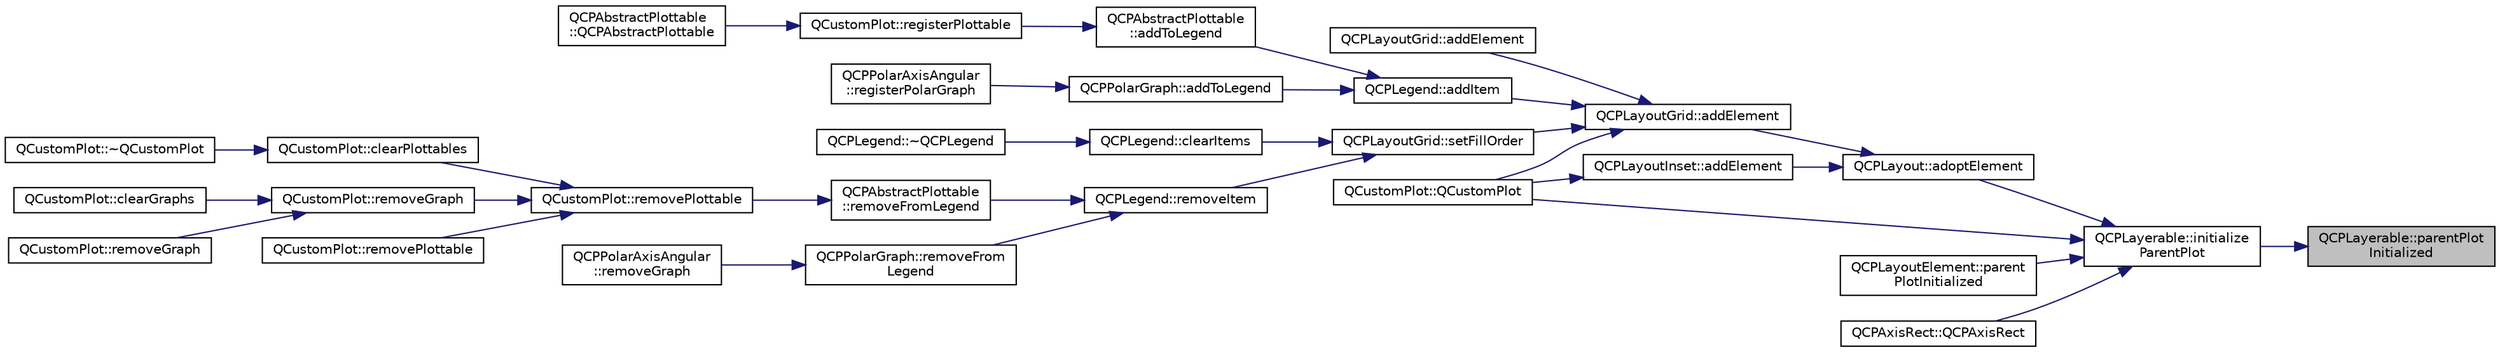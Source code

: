 digraph "QCPLayerable::parentPlotInitialized"
{
 // LATEX_PDF_SIZE
  edge [fontname="Helvetica",fontsize="10",labelfontname="Helvetica",labelfontsize="10"];
  node [fontname="Helvetica",fontsize="10",shape=record];
  rankdir="RL";
  Node1 [label="QCPLayerable::parentPlot\lInitialized",height=0.2,width=0.4,color="black", fillcolor="grey75", style="filled", fontcolor="black",tooltip=" "];
  Node1 -> Node2 [dir="back",color="midnightblue",fontsize="10",style="solid",fontname="Helvetica"];
  Node2 [label="QCPLayerable::initialize\lParentPlot",height=0.2,width=0.4,color="black", fillcolor="white", style="filled",URL="$classQCPLayerable.html#a8cbe5a0c9a5674249982f5ca5f8e02bc",tooltip=" "];
  Node2 -> Node3 [dir="back",color="midnightblue",fontsize="10",style="solid",fontname="Helvetica"];
  Node3 [label="QCPLayout::adoptElement",height=0.2,width=0.4,color="black", fillcolor="white", style="filled",URL="$classQCPLayout.html#af6dbbc24156a808da29cd1ec031729a3",tooltip=" "];
  Node3 -> Node4 [dir="back",color="midnightblue",fontsize="10",style="solid",fontname="Helvetica"];
  Node4 [label="QCPLayoutGrid::addElement",height=0.2,width=0.4,color="black", fillcolor="white", style="filled",URL="$classQCPLayoutGrid.html#adff1a2ca691ed83d2d24a4cd1fe17012",tooltip=" "];
  Node4 -> Node5 [dir="back",color="midnightblue",fontsize="10",style="solid",fontname="Helvetica"];
  Node5 [label="QCPLayoutGrid::addElement",height=0.2,width=0.4,color="black", fillcolor="white", style="filled",URL="$classQCPLayoutGrid.html#a4c44025dd25acd27e053cadfd448ad7b",tooltip=" "];
  Node4 -> Node6 [dir="back",color="midnightblue",fontsize="10",style="solid",fontname="Helvetica"];
  Node6 [label="QCPLegend::addItem",height=0.2,width=0.4,color="black", fillcolor="white", style="filled",URL="$classQCPLegend.html#a3ab274de52d2951faea45a6d975e6b3f",tooltip=" "];
  Node6 -> Node7 [dir="back",color="midnightblue",fontsize="10",style="solid",fontname="Helvetica"];
  Node7 [label="QCPAbstractPlottable\l::addToLegend",height=0.2,width=0.4,color="black", fillcolor="white", style="filled",URL="$classQCPAbstractPlottable.html#aa64e93cb5b606d8110d2cc0a349bb30f",tooltip=" "];
  Node7 -> Node8 [dir="back",color="midnightblue",fontsize="10",style="solid",fontname="Helvetica"];
  Node8 [label="QCustomPlot::registerPlottable",height=0.2,width=0.4,color="black", fillcolor="white", style="filled",URL="$classQCustomPlot.html#aeba7733bb9fadfb5a375b3f40de9e58a",tooltip=" "];
  Node8 -> Node9 [dir="back",color="midnightblue",fontsize="10",style="solid",fontname="Helvetica"];
  Node9 [label="QCPAbstractPlottable\l::QCPAbstractPlottable",height=0.2,width=0.4,color="black", fillcolor="white", style="filled",URL="$classQCPAbstractPlottable.html#af78a036e40db6f53a31abadc5323715a",tooltip=" "];
  Node6 -> Node10 [dir="back",color="midnightblue",fontsize="10",style="solid",fontname="Helvetica"];
  Node10 [label="QCPPolarGraph::addToLegend",height=0.2,width=0.4,color="black", fillcolor="white", style="filled",URL="$classQCPPolarGraph.html#a5b4eec96f4d64692ea9e66cede0314df",tooltip=" "];
  Node10 -> Node11 [dir="back",color="midnightblue",fontsize="10",style="solid",fontname="Helvetica"];
  Node11 [label="QCPPolarAxisAngular\l::registerPolarGraph",height=0.2,width=0.4,color="black", fillcolor="white", style="filled",URL="$classQCPPolarAxisAngular.html#a05dabed291d5997541b87b64ceda2050",tooltip=" "];
  Node4 -> Node12 [dir="back",color="midnightblue",fontsize="10",style="solid",fontname="Helvetica"];
  Node12 [label="QCustomPlot::QCustomPlot",height=0.2,width=0.4,color="black", fillcolor="white", style="filled",URL="$classQCustomPlot.html#a3c1c171f620ef0ea4ae3dbb2e6a0209a",tooltip=" "];
  Node4 -> Node13 [dir="back",color="midnightblue",fontsize="10",style="solid",fontname="Helvetica"];
  Node13 [label="QCPLayoutGrid::setFillOrder",height=0.2,width=0.4,color="black", fillcolor="white", style="filled",URL="$classQCPLayoutGrid.html#affc2f3cfd22f28698c5b29b960d2a391",tooltip=" "];
  Node13 -> Node14 [dir="back",color="midnightblue",fontsize="10",style="solid",fontname="Helvetica"];
  Node14 [label="QCPLegend::clearItems",height=0.2,width=0.4,color="black", fillcolor="white", style="filled",URL="$classQCPLegend.html#a24795c7250eb5214fcea16b7217b4dfb",tooltip=" "];
  Node14 -> Node15 [dir="back",color="midnightblue",fontsize="10",style="solid",fontname="Helvetica"];
  Node15 [label="QCPLegend::~QCPLegend",height=0.2,width=0.4,color="black", fillcolor="white", style="filled",URL="$classQCPLegend.html#a11391e486a959a42eeba4edf1bd8b46b",tooltip=" "];
  Node13 -> Node16 [dir="back",color="midnightblue",fontsize="10",style="solid",fontname="Helvetica"];
  Node16 [label="QCPLegend::removeItem",height=0.2,width=0.4,color="black", fillcolor="white", style="filled",URL="$classQCPLegend.html#ac91595c3eaa746fe6321d2eb952c63bb",tooltip=" "];
  Node16 -> Node17 [dir="back",color="midnightblue",fontsize="10",style="solid",fontname="Helvetica"];
  Node17 [label="QCPAbstractPlottable\l::removeFromLegend",height=0.2,width=0.4,color="black", fillcolor="white", style="filled",URL="$classQCPAbstractPlottable.html#a3cc235007e2343a65ad4f463767e0e20",tooltip=" "];
  Node17 -> Node18 [dir="back",color="midnightblue",fontsize="10",style="solid",fontname="Helvetica"];
  Node18 [label="QCustomPlot::removePlottable",height=0.2,width=0.4,color="black", fillcolor="white", style="filled",URL="$classQCustomPlot.html#af3dafd56884208474f311d6226513ab2",tooltip=" "];
  Node18 -> Node19 [dir="back",color="midnightblue",fontsize="10",style="solid",fontname="Helvetica"];
  Node19 [label="QCustomPlot::clearPlottables",height=0.2,width=0.4,color="black", fillcolor="white", style="filled",URL="$classQCustomPlot.html#a9a409bb3201878adb7ffba1c89c4e004",tooltip=" "];
  Node19 -> Node20 [dir="back",color="midnightblue",fontsize="10",style="solid",fontname="Helvetica"];
  Node20 [label="QCustomPlot::~QCustomPlot",height=0.2,width=0.4,color="black", fillcolor="white", style="filled",URL="$classQCustomPlot.html#a6a10e600c05635e9a314597a8a5c94e0",tooltip=" "];
  Node18 -> Node21 [dir="back",color="midnightblue",fontsize="10",style="solid",fontname="Helvetica"];
  Node21 [label="QCustomPlot::removeGraph",height=0.2,width=0.4,color="black", fillcolor="white", style="filled",URL="$classQCustomPlot.html#a903561be895fb6528a770d66ac5e6713",tooltip=" "];
  Node21 -> Node22 [dir="back",color="midnightblue",fontsize="10",style="solid",fontname="Helvetica"];
  Node22 [label="QCustomPlot::clearGraphs",height=0.2,width=0.4,color="black", fillcolor="white", style="filled",URL="$classQCustomPlot.html#ab0f3abff2d2f7df3668b5836f39207fa",tooltip=" "];
  Node21 -> Node23 [dir="back",color="midnightblue",fontsize="10",style="solid",fontname="Helvetica"];
  Node23 [label="QCustomPlot::removeGraph",height=0.2,width=0.4,color="black", fillcolor="white", style="filled",URL="$classQCustomPlot.html#a9554b3d2d5b10c0f884bd4010b6c192c",tooltip=" "];
  Node18 -> Node24 [dir="back",color="midnightblue",fontsize="10",style="solid",fontname="Helvetica"];
  Node24 [label="QCustomPlot::removePlottable",height=0.2,width=0.4,color="black", fillcolor="white", style="filled",URL="$classQCustomPlot.html#afc210e0021480f8119bccf37839dbcc8",tooltip=" "];
  Node16 -> Node25 [dir="back",color="midnightblue",fontsize="10",style="solid",fontname="Helvetica"];
  Node25 [label="QCPPolarGraph::removeFrom\lLegend",height=0.2,width=0.4,color="black", fillcolor="white", style="filled",URL="$classQCPPolarGraph.html#aae73a0de017092f85e17521d2282760f",tooltip=" "];
  Node25 -> Node26 [dir="back",color="midnightblue",fontsize="10",style="solid",fontname="Helvetica"];
  Node26 [label="QCPPolarAxisAngular\l::removeGraph",height=0.2,width=0.4,color="black", fillcolor="white", style="filled",URL="$classQCPPolarAxisAngular.html#aeabd68d454543427b9b63614689a17fd",tooltip=" "];
  Node3 -> Node27 [dir="back",color="midnightblue",fontsize="10",style="solid",fontname="Helvetica"];
  Node27 [label="QCPLayoutInset::addElement",height=0.2,width=0.4,color="black", fillcolor="white", style="filled",URL="$classQCPLayoutInset.html#ad61529eb576af7f04dff94abb10c745a",tooltip=" "];
  Node27 -> Node12 [dir="back",color="midnightblue",fontsize="10",style="solid",fontname="Helvetica"];
  Node2 -> Node28 [dir="back",color="midnightblue",fontsize="10",style="solid",fontname="Helvetica"];
  Node28 [label="QCPLayoutElement::parent\lPlotInitialized",height=0.2,width=0.4,color="black", fillcolor="white", style="filled",URL="$classQCPLayoutElement.html#ab4bb5c5a958451f5f153fdce350f13cf",tooltip=" "];
  Node2 -> Node29 [dir="back",color="midnightblue",fontsize="10",style="solid",fontname="Helvetica"];
  Node29 [label="QCPAxisRect::QCPAxisRect",height=0.2,width=0.4,color="black", fillcolor="white", style="filled",URL="$classQCPAxisRect.html#a60b31dece805462c1b82eea2e69ba042",tooltip=" "];
  Node2 -> Node12 [dir="back",color="midnightblue",fontsize="10",style="solid",fontname="Helvetica"];
}
